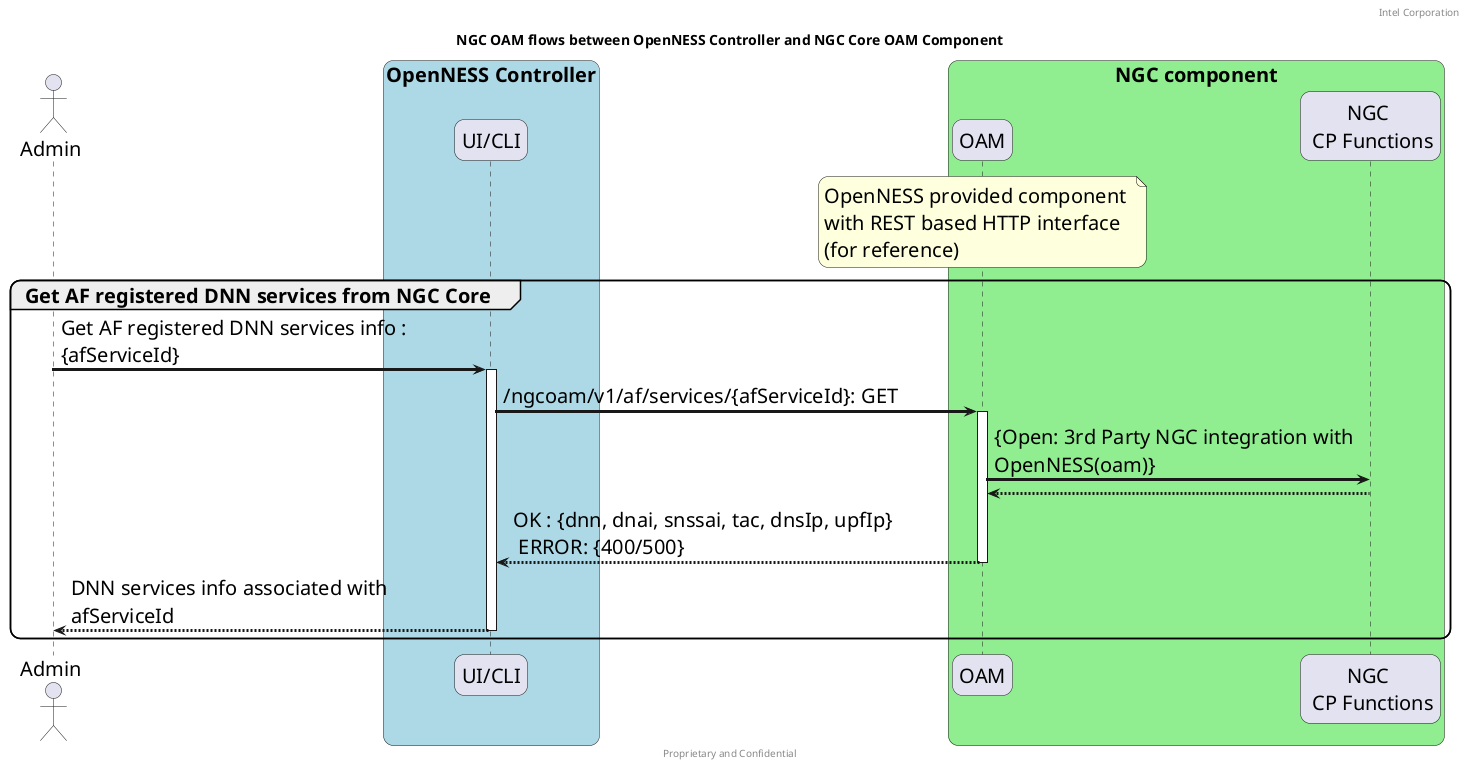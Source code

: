 @startuml
/' SPDX-License-Identifier: Apache-2.0
   Copyright (c) 2020 Intel Corporation
'/

skinparam monochrome false
skinparam roundcorner 20
skinparam defaultFontName "Intel Clear"
skinparam defaultFontSize 20
skinparam maxmessagesize 400
skinparam sequenceArrowThickness 3

header "Intel Corporation"
footer "Proprietary and Confidential"
title "NGC OAM flows between OpenNESS Controller and NGC Core OAM Component"

actor "Admin" as user
box  "OpenNESS Controller" #LightBlue
participant "UI/CLI" as cnca 
end box
box  "NGC component" #LightGreen
participant "OAM"  as oam
note over oam
   OpenNESS provided component 
   with REST based HTTP interface 
   (for reference)
end note
participant "NGC \n CP Functions" as ngccp
end box


group Get AF registered DNN services from NGC Core
    user -> cnca : Get AF registered DNN services info : {afServiceId}
    activate cnca
    cnca -> oam : /ngcoam/v1/af/services/{afServiceId}: GET 
    activate oam
    
    oam -> ngccp : {Open: 3rd Party NGC integration with OpenNESS(oam)} 
    ngccp --> oam : 
    oam --> cnca :  OK : {dnn, dnai, snssai, tac, dnsIp, upfIp} \n ERROR: {400/500}
    deactivate oam
    cnca --> user : DNN services info associated with afServiceId
    deactivate cnca
end

@enduml